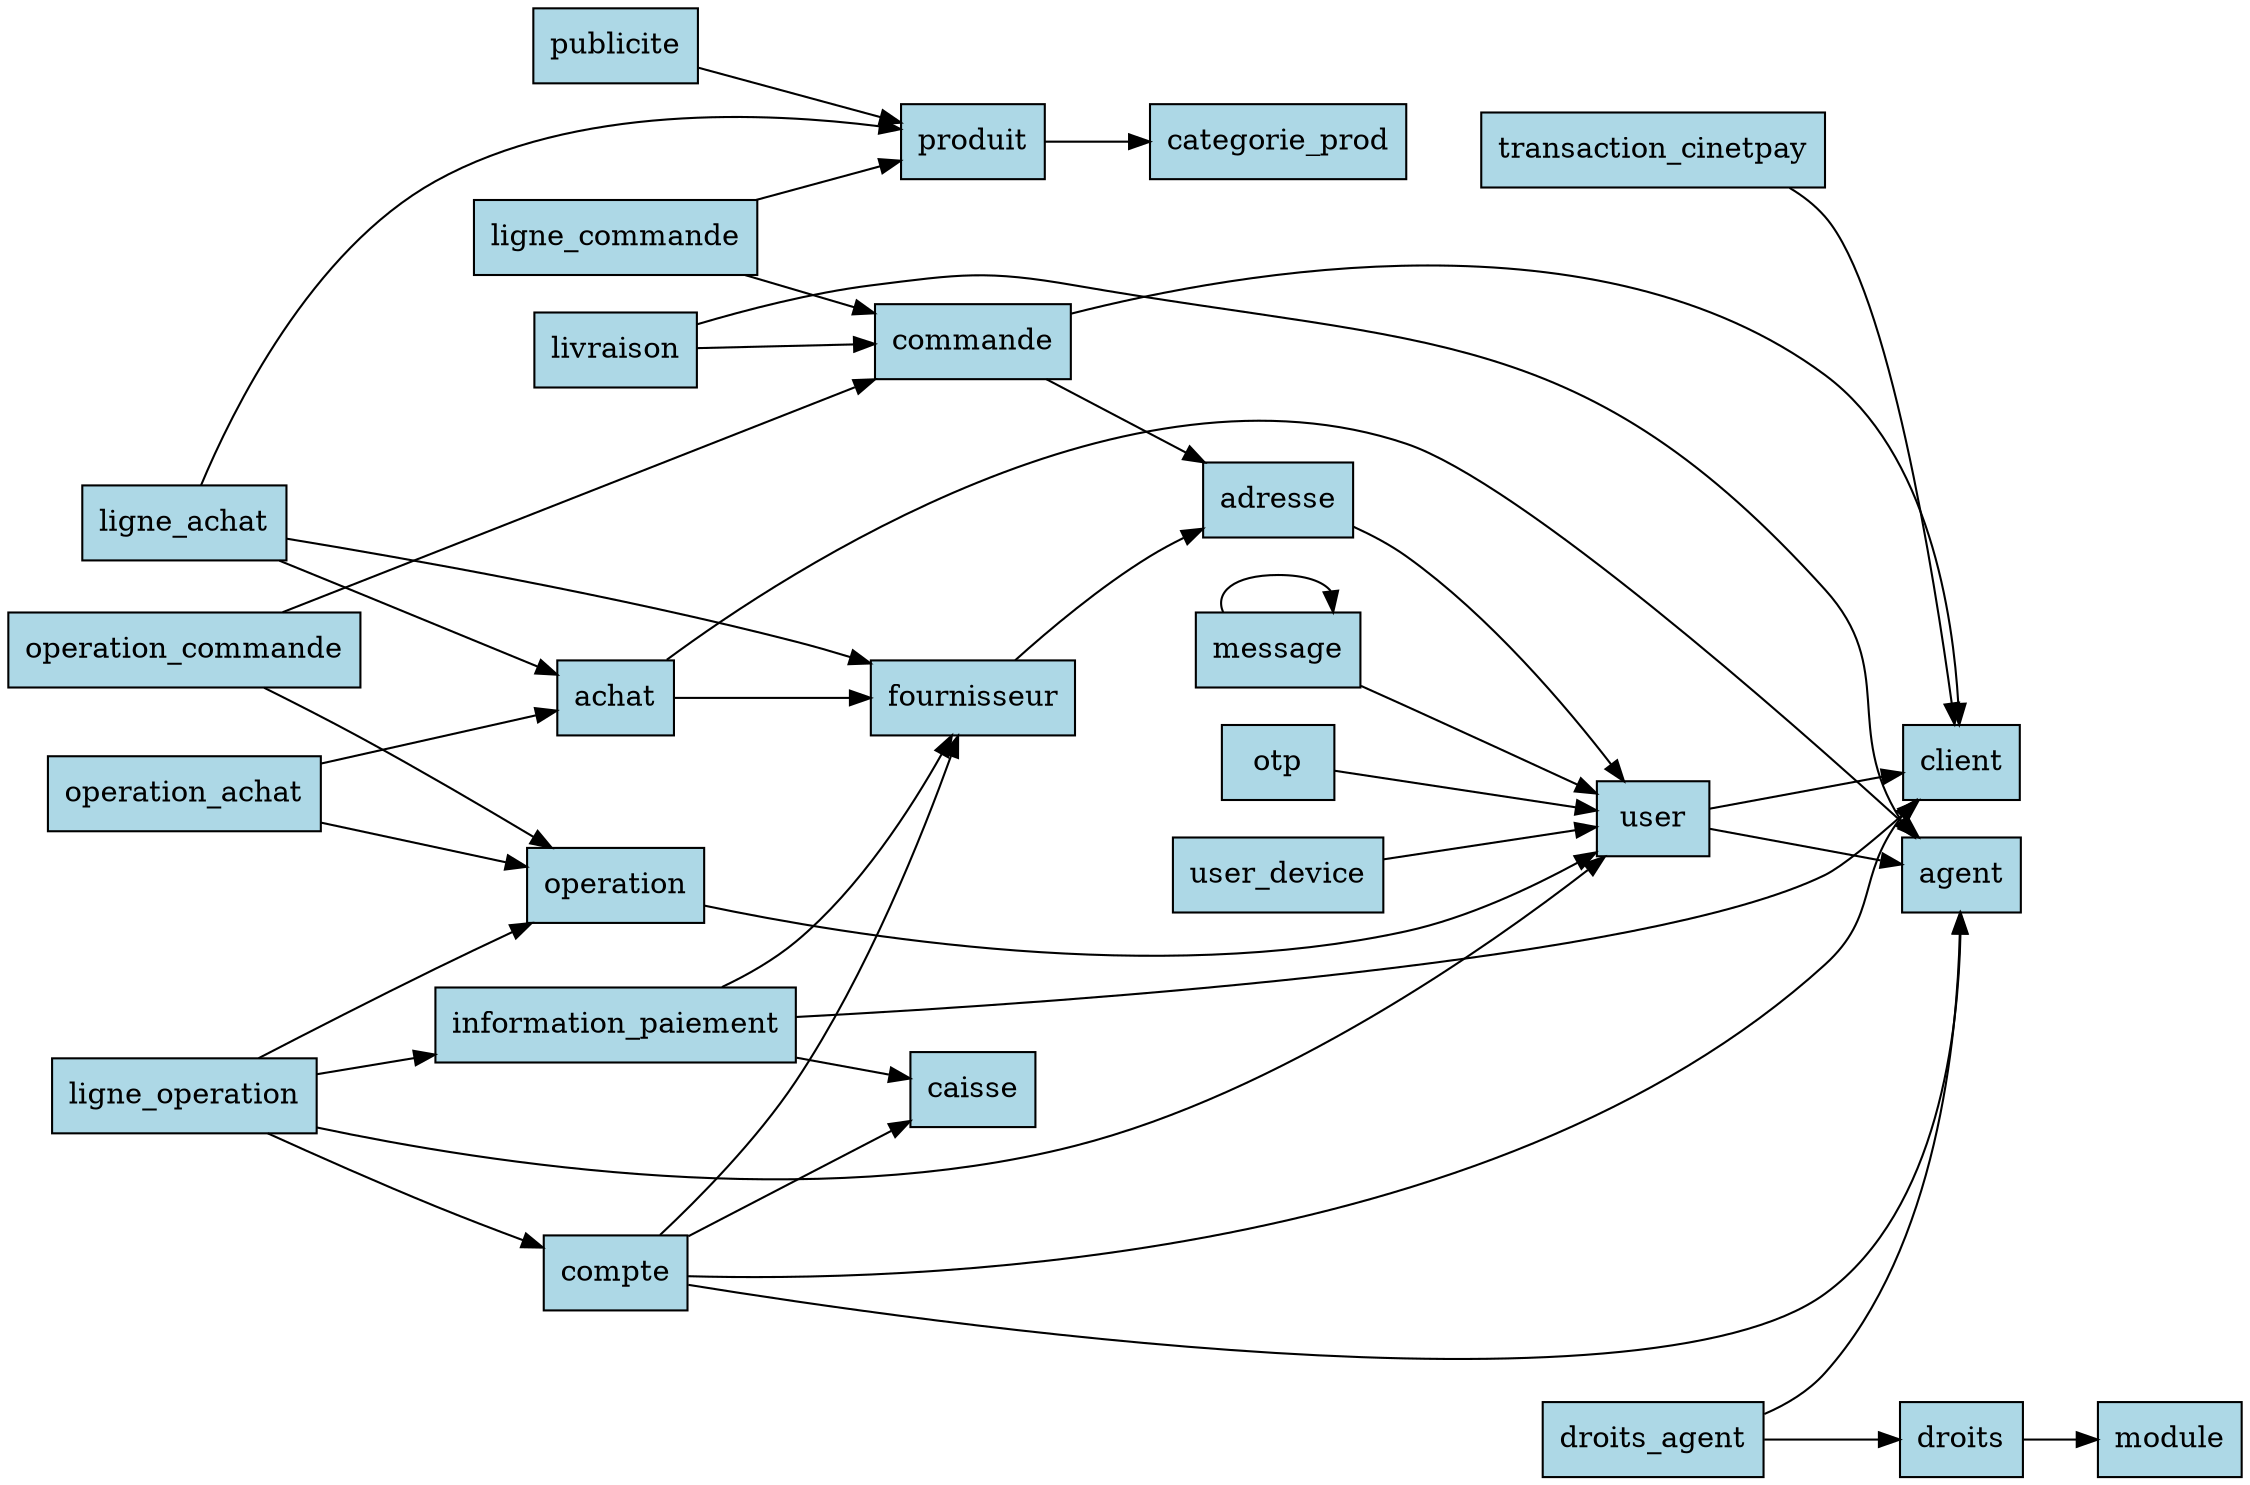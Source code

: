 digraph DB_Schema {
    rankdir=LR;
    node [shape=box, style=filled, fillcolor=lightblue];
    "user" -> "client";
    "user" -> "agent";
    "produit" -> "categorie_prod";
    "commande" -> "client";
    "commande" -> "adresse";
    "adresse" -> "user";
    "achat" -> "agent";
    "achat" -> "fournisseur";
    "fournisseur" -> "adresse";
    "compte" -> "client";
    "compte" -> "agent";
    "compte" -> "fournisseur";
    "compte" -> "caisse";
    "droits" -> "module";
    "droits_agent" -> "agent";
    "droits_agent" -> "droits";
    "information_paiement" -> "client";
    "information_paiement" -> "caisse";
    "information_paiement" -> "fournisseur";
    "ligne_achat" -> "produit";
    "ligne_achat" -> "fournisseur";
    "ligne_achat" -> "achat";
    "ligne_commande" -> "produit";
    "ligne_commande" -> "commande";
    "ligne_operation" -> "compte";
    "ligne_operation" -> "operation";
    "ligne_operation" -> "information_paiement";
    "ligne_operation" -> "user";
    "operation" -> "user";
    "livraison" -> "commande";
    "livraison" -> "agent";
    "message" -> "user";
    "message" -> "message";
    "operation_achat" -> "achat";
    "operation_achat" -> "operation";
    "operation_commande" -> "commande";
    "operation_commande" -> "operation";
    "otp" -> "user";
    "publicite" -> "produit";
    "transaction_cinetpay" -> "client";
    "user_device" -> "user";
}
